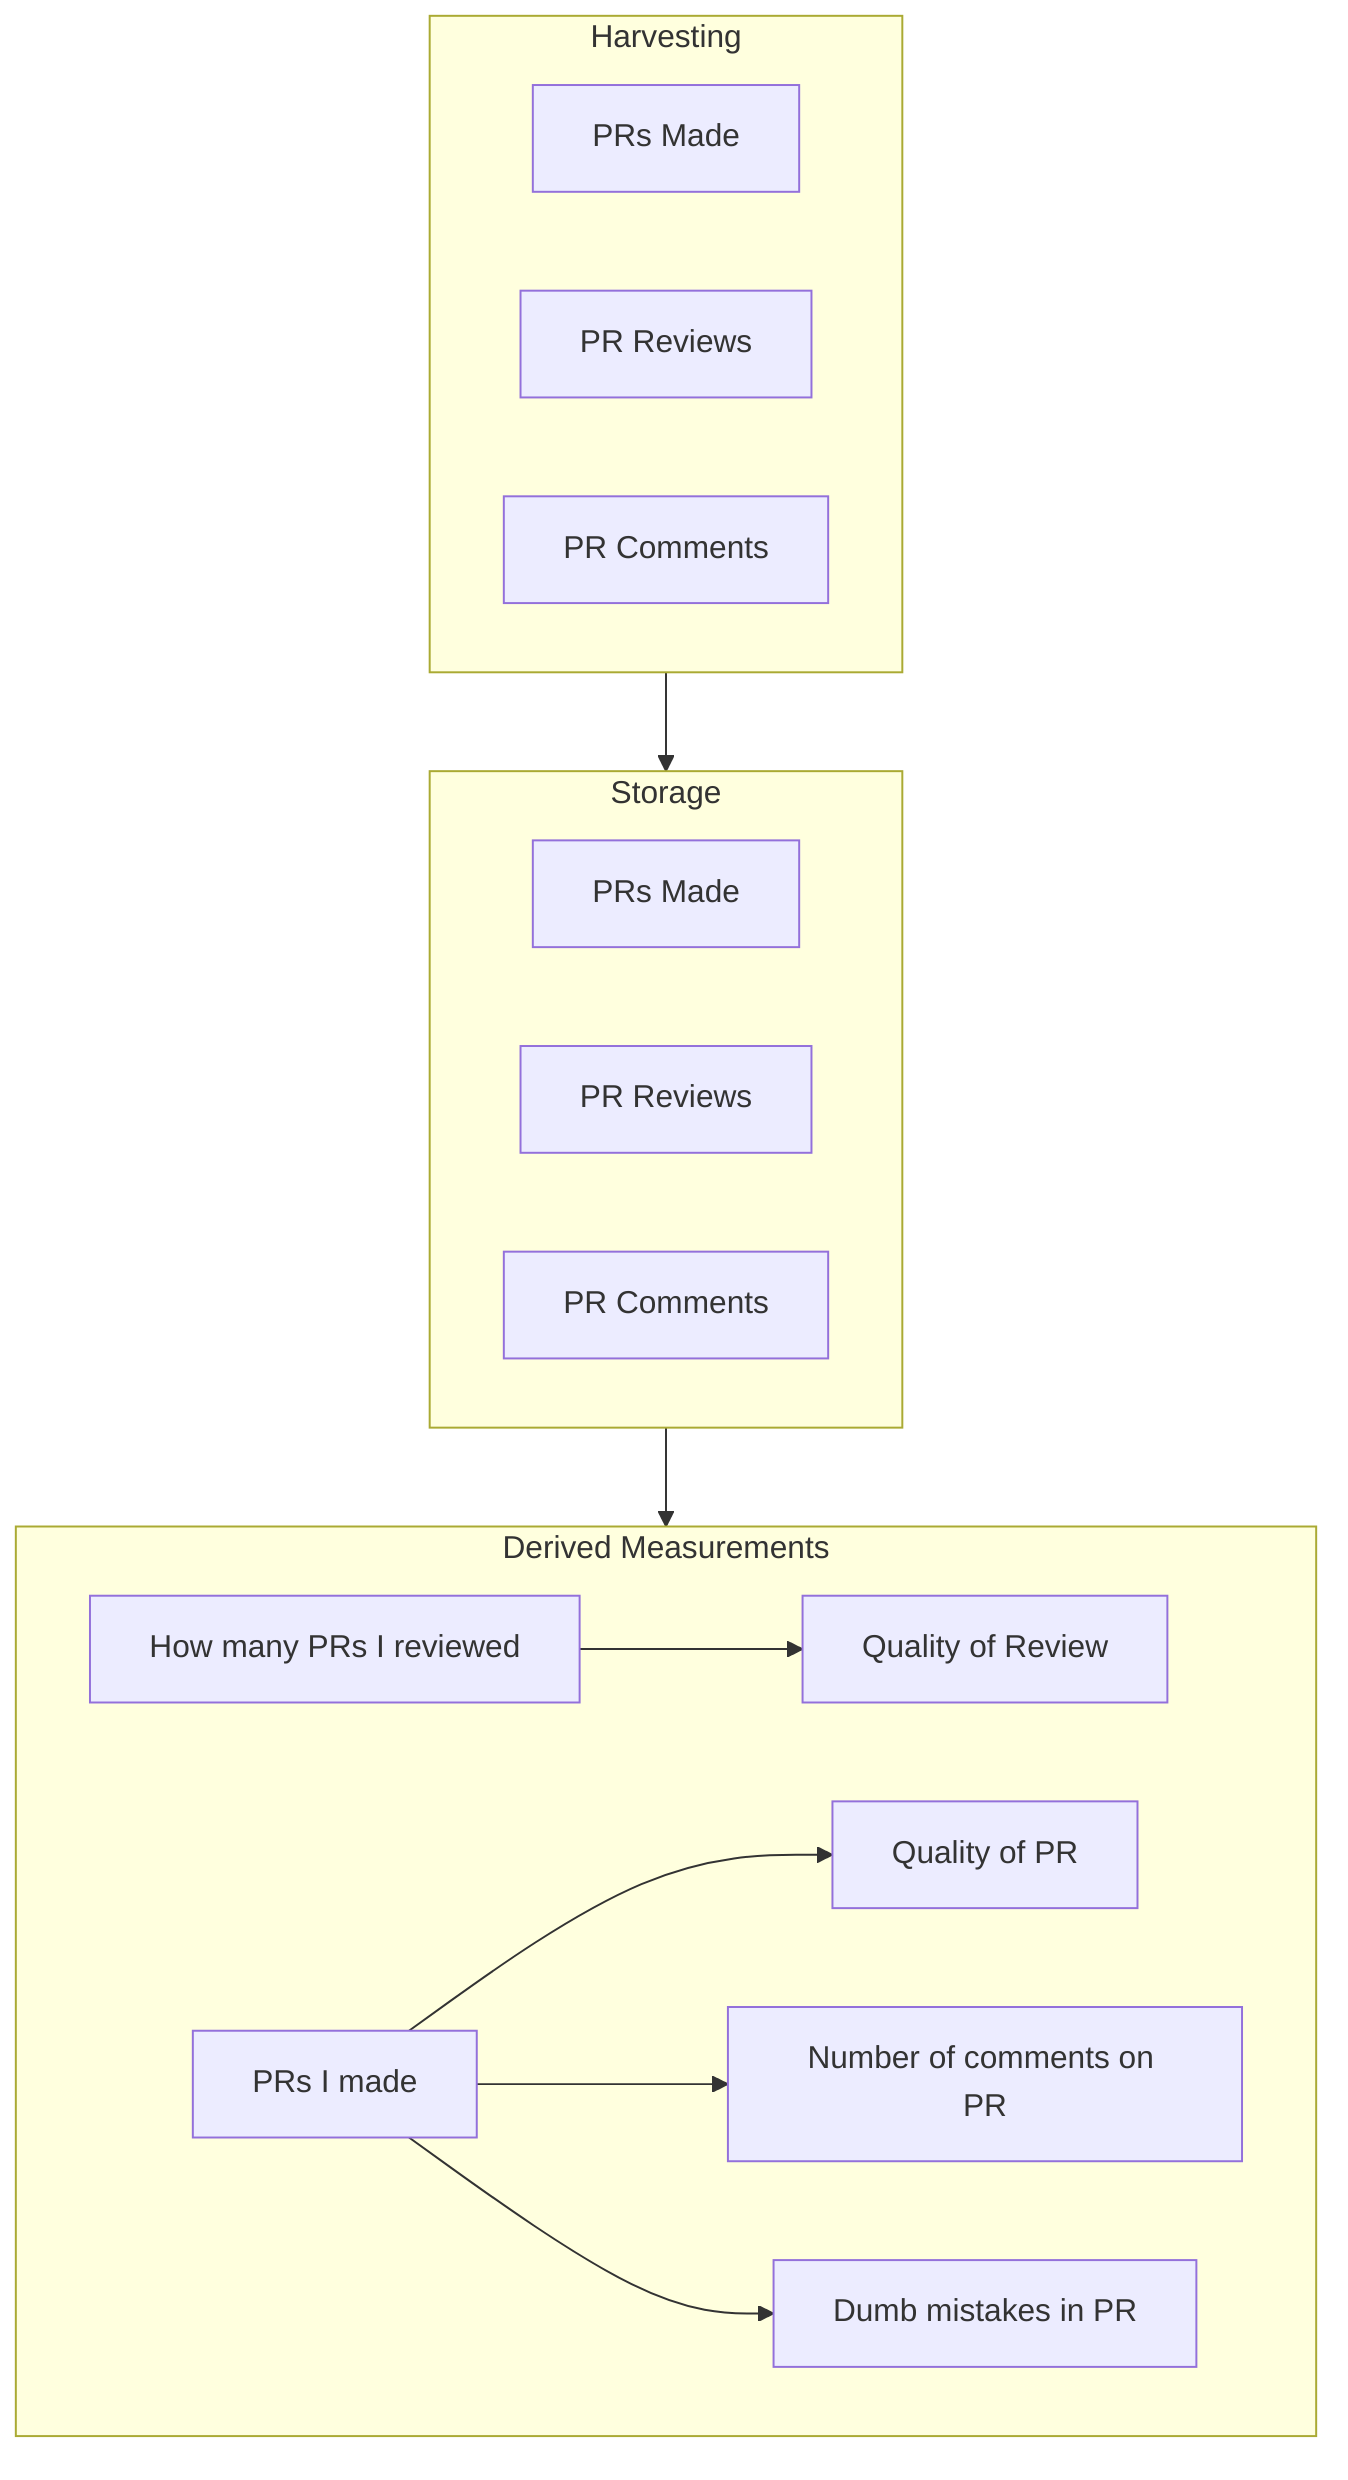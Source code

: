 graph TD
    subgraph Row1[Harvesting]
        A[PRs Made] 
        B[PR Reviews] 
        C[PR Comments]
    end

    subgraph Row2[Storage]
        D[PRs Made] 
        E[PR Reviews] 
        F[PR Comments]
    end

    subgraph Row3[Derived Measurements]
        G[How many PRs I reviewed] -->  H[Quality of Review] 
        I[PRs I made]
        I --> J[Quality of PR]
        I --> K[Number of comments on PR]
        I --> L[Dumb mistakes in PR]
    end

    Row1 --> Row2
    Row2 --> Row3